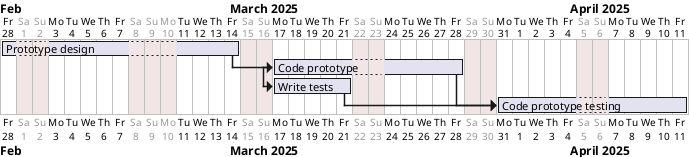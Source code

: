 @startgantt
saturday are closed
sunday are closed
2025-03-10 is closed
Project starts 2025-02-28

[Prototype design] requires 10 days
[Code prototype] requires 10 days
[Write tests] requires 5 days
[Code prototype] starts at [Prototype design]'s end
[Write tests] starts at [Code prototype]'s start

[Code prototype testing] requires 10 days
[Code prototype testing] starts at [Code prototype]'s end
[Code prototype testing] starts at [Write tests]'s end
@endgantt
